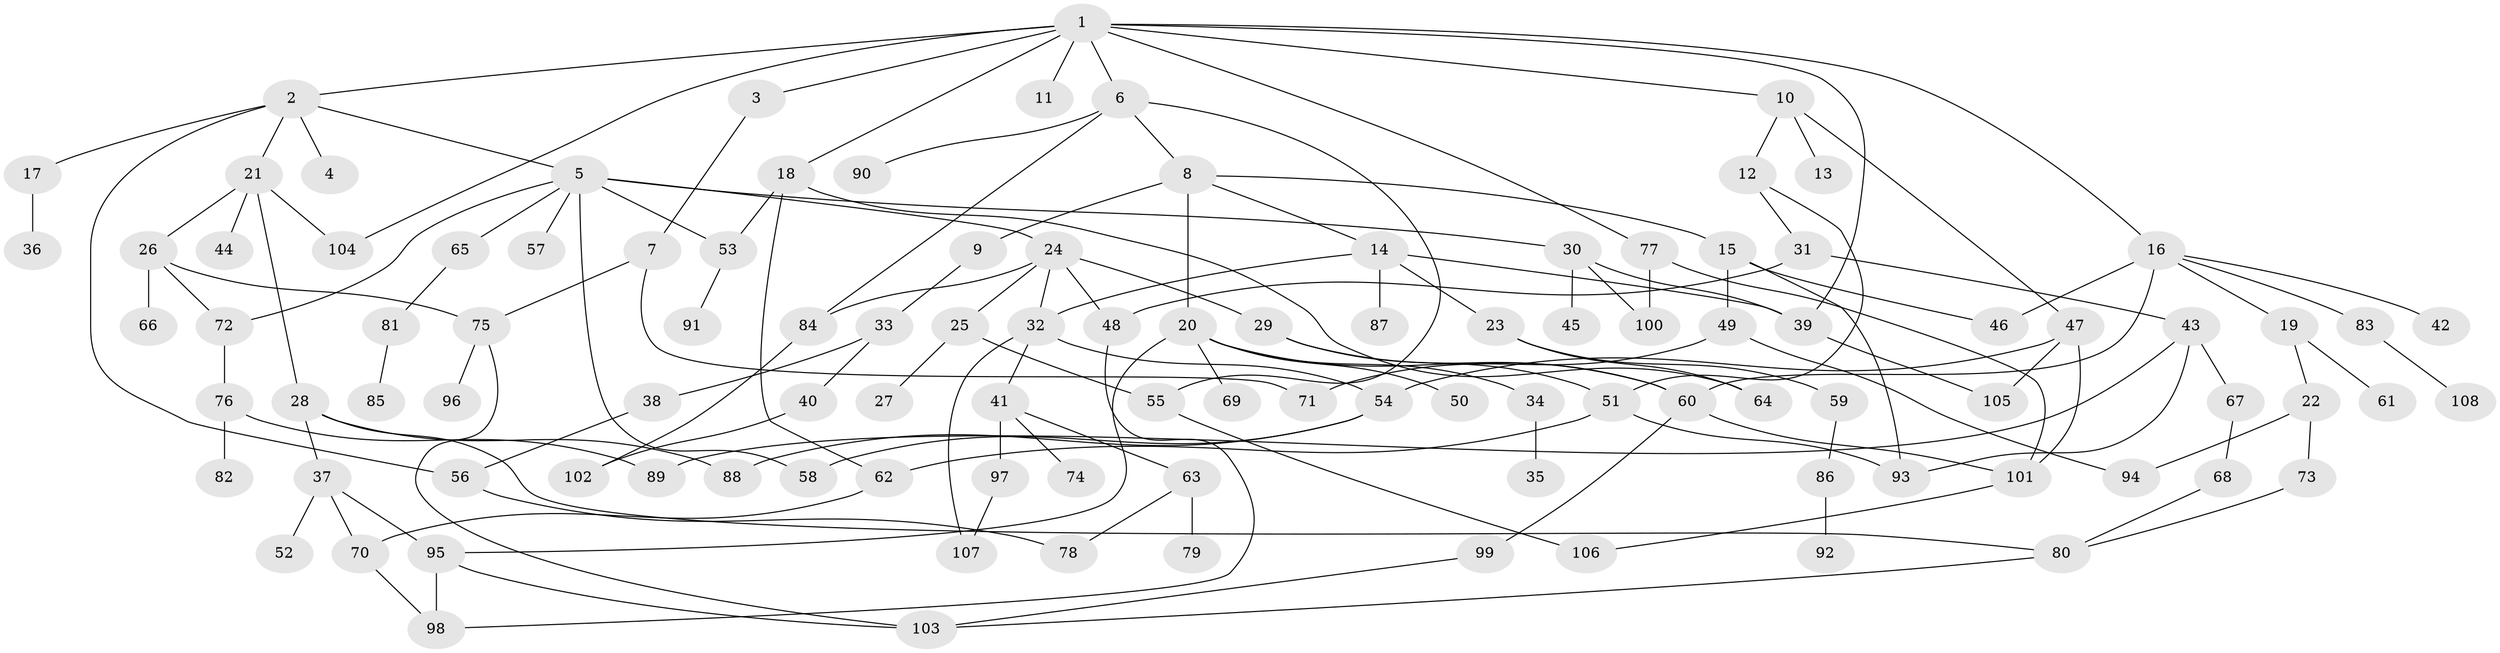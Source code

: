 // Generated by graph-tools (version 1.1) at 2025/13/03/09/25 04:13:29]
// undirected, 108 vertices, 149 edges
graph export_dot {
graph [start="1"]
  node [color=gray90,style=filled];
  1;
  2;
  3;
  4;
  5;
  6;
  7;
  8;
  9;
  10;
  11;
  12;
  13;
  14;
  15;
  16;
  17;
  18;
  19;
  20;
  21;
  22;
  23;
  24;
  25;
  26;
  27;
  28;
  29;
  30;
  31;
  32;
  33;
  34;
  35;
  36;
  37;
  38;
  39;
  40;
  41;
  42;
  43;
  44;
  45;
  46;
  47;
  48;
  49;
  50;
  51;
  52;
  53;
  54;
  55;
  56;
  57;
  58;
  59;
  60;
  61;
  62;
  63;
  64;
  65;
  66;
  67;
  68;
  69;
  70;
  71;
  72;
  73;
  74;
  75;
  76;
  77;
  78;
  79;
  80;
  81;
  82;
  83;
  84;
  85;
  86;
  87;
  88;
  89;
  90;
  91;
  92;
  93;
  94;
  95;
  96;
  97;
  98;
  99;
  100;
  101;
  102;
  103;
  104;
  105;
  106;
  107;
  108;
  1 -- 2;
  1 -- 3;
  1 -- 6;
  1 -- 10;
  1 -- 11;
  1 -- 16;
  1 -- 18;
  1 -- 77;
  1 -- 104;
  1 -- 39;
  2 -- 4;
  2 -- 5;
  2 -- 17;
  2 -- 21;
  2 -- 56;
  3 -- 7;
  5 -- 24;
  5 -- 30;
  5 -- 57;
  5 -- 65;
  5 -- 72;
  5 -- 58;
  5 -- 53;
  6 -- 8;
  6 -- 84;
  6 -- 90;
  6 -- 55;
  7 -- 75;
  7 -- 71;
  8 -- 9;
  8 -- 14;
  8 -- 15;
  8 -- 20;
  9 -- 33;
  10 -- 12;
  10 -- 13;
  10 -- 47;
  12 -- 31;
  12 -- 51;
  14 -- 23;
  14 -- 32;
  14 -- 87;
  14 -- 39;
  15 -- 46;
  15 -- 49;
  15 -- 93;
  16 -- 19;
  16 -- 42;
  16 -- 83;
  16 -- 60;
  16 -- 46;
  17 -- 36;
  18 -- 53;
  18 -- 62;
  18 -- 64;
  19 -- 22;
  19 -- 61;
  20 -- 34;
  20 -- 50;
  20 -- 69;
  20 -- 95;
  20 -- 60;
  21 -- 26;
  21 -- 28;
  21 -- 44;
  21 -- 104;
  22 -- 73;
  22 -- 94;
  23 -- 59;
  23 -- 64;
  24 -- 25;
  24 -- 29;
  24 -- 48;
  24 -- 84;
  24 -- 32;
  25 -- 27;
  25 -- 55;
  26 -- 66;
  26 -- 72;
  26 -- 75;
  28 -- 37;
  28 -- 80;
  28 -- 88;
  29 -- 60;
  29 -- 51;
  30 -- 39;
  30 -- 45;
  30 -- 100;
  31 -- 43;
  31 -- 48;
  32 -- 41;
  32 -- 54;
  32 -- 107;
  33 -- 38;
  33 -- 40;
  34 -- 35;
  37 -- 52;
  37 -- 70;
  37 -- 95;
  38 -- 56;
  39 -- 105;
  40 -- 102;
  41 -- 63;
  41 -- 74;
  41 -- 97;
  43 -- 67;
  43 -- 89;
  43 -- 93;
  47 -- 101;
  47 -- 105;
  47 -- 54;
  48 -- 98;
  49 -- 71;
  49 -- 94;
  51 -- 62;
  51 -- 93;
  53 -- 91;
  54 -- 58;
  54 -- 88;
  55 -- 106;
  56 -- 78;
  59 -- 86;
  60 -- 99;
  60 -- 101;
  62 -- 70;
  63 -- 79;
  63 -- 78;
  65 -- 81;
  67 -- 68;
  68 -- 80;
  70 -- 98;
  72 -- 76;
  73 -- 80;
  75 -- 96;
  75 -- 103;
  76 -- 82;
  76 -- 89;
  77 -- 101;
  77 -- 100;
  80 -- 103;
  81 -- 85;
  83 -- 108;
  84 -- 102;
  86 -- 92;
  95 -- 98;
  95 -- 103;
  97 -- 107;
  99 -- 103;
  101 -- 106;
}

